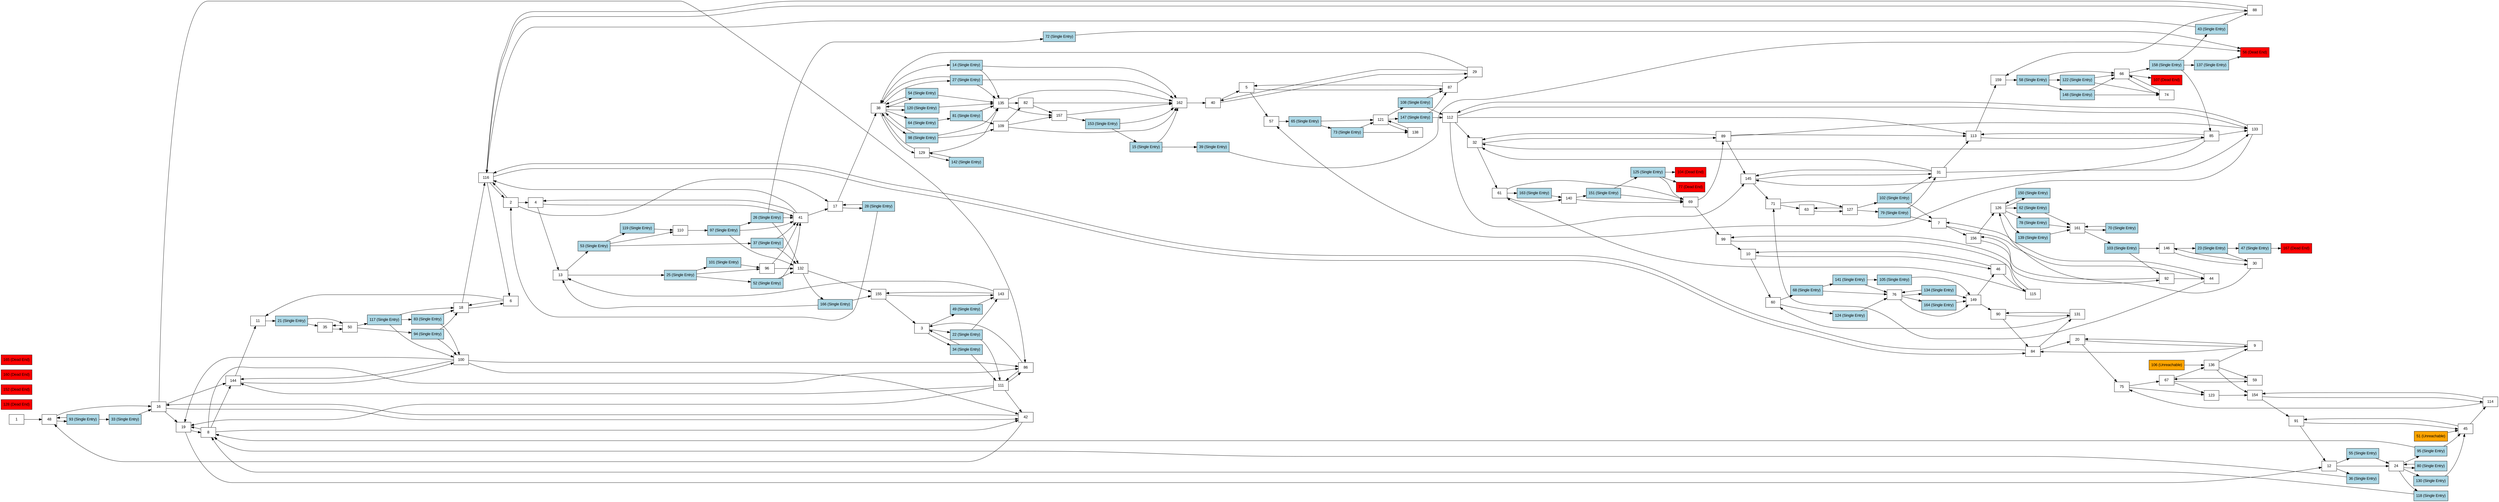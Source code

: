 digraph DungeonMap {
  rankdir=LR;
  node [shape=box, fontname="Arial"];
  node_1 [label="1"];
  node_2 [label="2"];
  node_3 [label="3"];
  node_4 [label="4"];
  node_5 [label="5"];
  node_6 [label="6"];
  node_7 [label="7"];
  node_8 [label="8"];
  node_9 [label="9"];
  node_10 [label="10"];
  node_11 [label="11"];
  node_12 [label="12"];
  node_13 [label="13"];
  node_14 [style=filled, fillcolor=lightblue, label="14 (Single Entry)"];
  node_15 [style=filled, fillcolor=lightblue, label="15 (Single Entry)"];
  node_16 [label="16"];
  node_17 [label="17"];
  node_18 [label="18"];
  node_19 [label="19"];
  node_20 [label="20"];
  node_21 [style=filled, fillcolor=lightblue, label="21 (Single Entry)"];
  node_22 [style=filled, fillcolor=lightblue, label="22 (Single Entry)"];
  node_23 [style=filled, fillcolor=lightblue, label="23 (Single Entry)"];
  node_24 [label="24"];
  node_25 [style=filled, fillcolor=lightblue, label="25 (Single Entry)"];
  node_26 [style=filled, fillcolor=lightblue, label="26 (Single Entry)"];
  node_27 [style=filled, fillcolor=lightblue, label="27 (Single Entry)"];
  node_28 [style=filled, fillcolor=lightblue, label="28 (Single Entry)"];
  node_29 [label="29"];
  node_30 [label="30"];
  node_31 [label="31"];
  node_32 [label="32"];
  node_33 [style=filled, fillcolor=lightblue, label="33 (Single Entry)"];
  node_34 [style=filled, fillcolor=lightblue, label="34 (Single Entry)"];
  node_35 [label="35"];
  node_36 [style=filled, fillcolor=lightblue, label="36 (Single Entry)"];
  node_37 [style=filled, fillcolor=lightblue, label="37 (Single Entry)"];
  node_38 [label="38"];
  node_39 [style=filled, fillcolor=lightblue, label="39 (Single Entry)"];
  node_40 [label="40"];
  node_41 [label="41"];
  node_42 [label="42"];
  node_43 [style=filled, fillcolor=lightblue, label="43 (Single Entry)"];
  node_44 [label="44"];
  node_45 [label="45"];
  node_46 [label="46"];
  node_47 [style=filled, fillcolor=lightblue, label="47 (Single Entry)"];
  node_48 [label="48"];
  node_49 [style=filled, fillcolor=lightblue, label="49 (Single Entry)"];
  node_50 [label="50"];
  node_51 [style=filled, fillcolor=orange, label="51 (Unreachable)"];
  node_52 [style=filled, fillcolor=lightblue, label="52 (Single Entry)"];
  node_53 [style=filled, fillcolor=lightblue, label="53 (Single Entry)"];
  node_54 [style=filled, fillcolor=lightblue, label="54 (Single Entry)"];
  node_55 [style=filled, fillcolor=lightblue, label="55 (Single Entry)"];
  node_56 [style=filled, fillcolor=red, label="56 (Dead End)"];
  node_57 [label="57"];
  node_58 [style=filled, fillcolor=lightblue, label="58 (Single Entry)"];
  node_59 [label="59"];
  node_60 [label="60"];
  node_61 [label="61"];
  node_62 [style=filled, fillcolor=lightblue, label="62 (Single Entry)"];
  node_63 [label="63"];
  node_64 [style=filled, fillcolor=lightblue, label="64 (Single Entry)"];
  node_65 [style=filled, fillcolor=lightblue, label="65 (Single Entry)"];
  node_66 [label="66"];
  node_67 [label="67"];
  node_68 [style=filled, fillcolor=lightblue, label="68 (Single Entry)"];
  node_69 [label="69"];
  node_70 [style=filled, fillcolor=lightblue, label="70 (Single Entry)"];
  node_71 [label="71"];
  node_72 [style=filled, fillcolor=lightblue, label="72 (Single Entry)"];
  node_73 [style=filled, fillcolor=lightblue, label="73 (Single Entry)"];
  node_74 [label="74"];
  node_75 [label="75"];
  node_76 [label="76"];
  node_77 [style=filled, fillcolor=red, label="77 (Dead End)"];
  node_78 [style=filled, fillcolor=lightblue, label="78 (Single Entry)"];
  node_79 [style=filled, fillcolor=lightblue, label="79 (Single Entry)"];
  node_80 [style=filled, fillcolor=lightblue, label="80 (Single Entry)"];
  node_81 [style=filled, fillcolor=lightblue, label="81 (Single Entry)"];
  node_82 [label="82"];
  node_83 [style=filled, fillcolor=lightblue, label="83 (Single Entry)"];
  node_84 [label="84"];
  node_85 [label="85"];
  node_86 [label="86"];
  node_87 [label="87"];
  node_88 [label="88"];
  node_89 [label="89"];
  node_90 [label="90"];
  node_91 [label="91"];
  node_92 [label="92"];
  node_93 [style=filled, fillcolor=lightblue, label="93 (Single Entry)"];
  node_94 [style=filled, fillcolor=lightblue, label="94 (Single Entry)"];
  node_95 [style=filled, fillcolor=lightblue, label="95 (Single Entry)"];
  node_96 [label="96"];
  node_97 [style=filled, fillcolor=lightblue, label="97 (Single Entry)"];
  node_98 [style=filled, fillcolor=lightblue, label="98 (Single Entry)"];
  node_99 [label="99"];
  node_100 [label="100"];
  node_101 [style=filled, fillcolor=lightblue, label="101 (Single Entry)"];
  node_102 [style=filled, fillcolor=lightblue, label="102 (Single Entry)"];
  node_103 [style=filled, fillcolor=lightblue, label="103 (Single Entry)"];
  node_104 [style=filled, fillcolor=red, label="104 (Dead End)"];
  node_105 [style=filled, fillcolor=lightblue, label="105 (Single Entry)"];
  node_106 [style=filled, fillcolor=orange, label="106 (Unreachable)"];
  node_107 [style=filled, fillcolor=red, label="107 (Dead End)"];
  node_108 [style=filled, fillcolor=lightblue, label="108 (Single Entry)"];
  node_109 [label="109"];
  node_110 [label="110"];
  node_111 [label="111"];
  node_112 [label="112"];
  node_113 [label="113"];
  node_114 [label="114"];
  node_115 [label="115"];
  node_116 [label="116"];
  node_117 [style=filled, fillcolor=lightblue, label="117 (Single Entry)"];
  node_118 [style=filled, fillcolor=lightblue, label="118 (Single Entry)"];
  node_119 [style=filled, fillcolor=lightblue, label="119 (Single Entry)"];
  node_120 [style=filled, fillcolor=lightblue, label="120 (Single Entry)"];
  node_121 [label="121"];
  node_122 [style=filled, fillcolor=lightblue, label="122 (Single Entry)"];
  node_123 [label="123"];
  node_124 [style=filled, fillcolor=lightblue, label="124 (Single Entry)"];
  node_125 [style=filled, fillcolor=lightblue, label="125 (Single Entry)"];
  node_126 [label="126"];
  node_127 [label="127"];
  node_128 [style=filled, fillcolor=red, label="128 (Dead End)"];
  node_129 [label="129"];
  node_130 [style=filled, fillcolor=lightblue, label="130 (Single Entry)"];
  node_131 [label="131"];
  node_132 [label="132"];
  node_133 [label="133"];
  node_134 [style=filled, fillcolor=lightblue, label="134 (Single Entry)"];
  node_135 [label="135"];
  node_136 [label="136"];
  node_137 [style=filled, fillcolor=lightblue, label="137 (Single Entry)"];
  node_138 [label="138"];
  node_139 [style=filled, fillcolor=lightblue, label="139 (Single Entry)"];
  node_140 [label="140"];
  node_141 [style=filled, fillcolor=lightblue, label="141 (Single Entry)"];
  node_142 [style=filled, fillcolor=lightblue, label="142 (Single Entry)"];
  node_143 [label="143"];
  node_144 [label="144"];
  node_145 [label="145"];
  node_146 [label="146"];
  node_147 [style=filled, fillcolor=lightblue, label="147 (Single Entry)"];
  node_148 [style=filled, fillcolor=lightblue, label="148 (Single Entry)"];
  node_149 [label="149"];
  node_150 [style=filled, fillcolor=lightblue, label="150 (Single Entry)"];
  node_151 [style=filled, fillcolor=lightblue, label="151 (Single Entry)"];
  node_152 [style=filled, fillcolor=red, label="152 (Dead End)"];
  node_153 [style=filled, fillcolor=lightblue, label="153 (Single Entry)"];
  node_154 [label="154"];
  node_155 [label="155"];
  node_156 [label="156"];
  node_157 [label="157"];
  node_158 [style=filled, fillcolor=lightblue, label="158 (Single Entry)"];
  node_159 [label="159"];
  node_160 [style=filled, fillcolor=red, label="160 (Dead End)"];
  node_161 [label="161"];
  node_162 [label="162"];
  node_163 [style=filled, fillcolor=lightblue, label="163 (Single Entry)"];
  node_164 [style=filled, fillcolor=lightblue, label="164 (Single Entry)"];
  node_165 [style=filled, fillcolor=red, label="165 (Dead End)"];
  node_166 [style=filled, fillcolor=lightblue, label="166 (Single Entry)"];
  node_167 [style=filled, fillcolor=red, label="167 (Dead End)"];
  node_1 -> node_48;
  node_2 -> node_116;
  node_2 -> node_4;
  node_2 -> node_17;
  node_3 -> node_34;
  node_3 -> node_49;
  node_3 -> node_22;
  node_4 -> node_13;
  node_4 -> node_41;
  node_5 -> node_57;
  node_5 -> node_87;
  node_6 -> node_11;
  node_6 -> node_18;
  node_7 -> node_156;
  node_7 -> node_44;
  node_8 -> node_86;
  node_8 -> node_19;
  node_8 -> node_144;
  node_8 -> node_42;
  node_9 -> node_84;
  node_9 -> node_20;
  node_10 -> node_60;
  node_10 -> node_46;
  node_11 -> node_21;
  node_12 -> node_24;
  node_12 -> node_36;
  node_12 -> node_55;
  node_13 -> node_25;
  node_13 -> node_53;
  node_14 -> node_135;
  node_14 -> node_162;
  node_15 -> node_39;
  node_15 -> node_162;
  node_16 -> node_86;
  node_16 -> node_19;
  node_16 -> node_144;
  node_16 -> node_42;
  node_17 -> node_38;
  node_17 -> node_28;
  node_18 -> node_116;
  node_18 -> node_6;
  node_19 -> node_12;
  node_19 -> node_8;
  node_20 -> node_75;
  node_20 -> node_9;
  node_21 -> node_35;
  node_21 -> node_50;
  node_22 -> node_111;
  node_22 -> node_143;
  node_23 -> node_47;
  node_23 -> node_30;
  node_24 -> node_95;
  node_24 -> node_130;
  node_24 -> node_118;
  node_24 -> node_80;
  node_25 -> node_52;
  node_25 -> node_96;
  node_25 -> node_101;
  node_26 -> node_72;
  node_26 -> node_132;
  node_26 -> node_41;
  node_27 -> node_135;
  node_27 -> node_38;
  node_27 -> node_162;
  node_28 -> node_2;
  node_28 -> node_17;
  node_29 -> node_38;
  node_29 -> node_40;
  node_30 -> node_126;
  node_30 -> node_146;
  node_31 -> node_113;
  node_31 -> node_145;
  node_31 -> node_133;
  node_31 -> node_32;
  node_32 -> node_61;
  node_32 -> node_89;
  node_33 -> node_16;
  node_34 -> node_3;
  node_34 -> node_111;
  node_35 -> node_50;
  node_36 -> node_8;
  node_37 -> node_132;
  node_37 -> node_41;
  node_38 -> node_27;
  node_38 -> node_14;
  node_38 -> node_54;
  node_38 -> node_98;
  node_38 -> node_120;
  node_38 -> node_64;
  node_38 -> node_129;
  node_39 -> node_56;
  node_40 -> node_5;
  node_40 -> node_29;
  node_41 -> node_17;
  node_41 -> node_4;
  node_41 -> node_116;
  node_42 -> node_48;
  node_42 -> node_16;
  node_43 -> node_116;
  node_43 -> node_88;
  node_44 -> node_71;
  node_44 -> node_7;
  node_45 -> node_114;
  node_45 -> node_91;
  node_46 -> node_115;
  node_46 -> node_10;
  node_47 -> node_167;
  node_48 -> node_93;
  node_48 -> node_16;
  node_49 -> node_143;
  node_50 -> node_94;
  node_50 -> node_35;
  node_50 -> node_117;
  node_51 -> node_45;
  node_52 -> node_132;
  node_52 -> node_41;
  node_53 -> node_110;
  node_53 -> node_119;
  node_53 -> node_37;
  node_54 -> node_38;
  node_54 -> node_135;
  node_55 -> node_24;
  node_57 -> node_65;
  node_58 -> node_66;
  node_58 -> node_148;
  node_58 -> node_122;
  node_59 -> node_67;
  node_60 -> node_68;
  node_60 -> node_124;
  node_61 -> node_140;
  node_61 -> node_69;
  node_61 -> node_163;
  node_62 -> node_161;
  node_63 -> node_127;
  node_64 -> node_81;
  node_65 -> node_121;
  node_65 -> node_73;
  node_66 -> node_158;
  node_66 -> node_74;
  node_66 -> node_107;
  node_67 -> node_59;
  node_67 -> node_136;
  node_67 -> node_123;
  node_68 -> node_76;
  node_68 -> node_141;
  node_69 -> node_89;
  node_69 -> node_99;
  node_70 -> node_161;
  node_71 -> node_127;
  node_71 -> node_63;
  node_72 -> node_56;
  node_73 -> node_121;
  node_73 -> node_138;
  node_74 -> node_66;
  node_75 -> node_123;
  node_75 -> node_67;
  node_76 -> node_164;
  node_76 -> node_134;
  node_76 -> node_149;
  node_78 -> node_161;
  node_79 -> node_7;
  node_79 -> node_31;
  node_80 -> node_24;
  node_81 -> node_109;
  node_81 -> node_135;
  node_82 -> node_157;
  node_82 -> node_162;
  node_83 -> node_18;
  node_83 -> node_100;
  node_84 -> node_116;
  node_84 -> node_20;
  node_84 -> node_131;
  node_85 -> node_113;
  node_85 -> node_133;
  node_85 -> node_32;
  node_85 -> node_145;
  node_86 -> node_3;
  node_86 -> node_111;
  node_87 -> node_29;
  node_87 -> node_5;
  node_88 -> node_159;
  node_88 -> node_116;
  node_89 -> node_133;
  node_89 -> node_32;
  node_89 -> node_113;
  node_89 -> node_145;
  node_90 -> node_84;
  node_90 -> node_131;
  node_91 -> node_12;
  node_91 -> node_45;
  node_92 -> node_44;
  node_92 -> node_156;
  node_93 -> node_33;
  node_93 -> node_48;
  node_94 -> node_100;
  node_94 -> node_18;
  node_95 -> node_8;
  node_95 -> node_45;
  node_96 -> node_132;
  node_96 -> node_41;
  node_97 -> node_132;
  node_97 -> node_41;
  node_97 -> node_26;
  node_98 -> node_109;
  node_98 -> node_38;
  node_98 -> node_135;
  node_99 -> node_10;
  node_99 -> node_115;
  node_100 -> node_42;
  node_100 -> node_86;
  node_100 -> node_19;
  node_100 -> node_144;
  node_101 -> node_96;
  node_102 -> node_7;
  node_102 -> node_31;
  node_103 -> node_146;
  node_103 -> node_92;
  node_105 -> node_149;
  node_106 -> node_136;
  node_108 -> node_112;
  node_108 -> node_87;
  node_109 -> node_157;
  node_109 -> node_162;
  node_109 -> node_82;
  node_110 -> node_97;
  node_111 -> node_86;
  node_111 -> node_19;
  node_111 -> node_144;
  node_111 -> node_42;
  node_112 -> node_32;
  node_112 -> node_133;
  node_112 -> node_145;
  node_112 -> node_113;
  node_113 -> node_159;
  node_113 -> node_85;
  node_114 -> node_75;
  node_114 -> node_154;
  node_115 -> node_61;
  node_115 -> node_99;
  node_116 -> node_2;
  node_116 -> node_84;
  node_116 -> node_6;
  node_116 -> node_88;
  node_117 -> node_83;
  node_117 -> node_100;
  node_117 -> node_18;
  node_118 -> node_8;
  node_119 -> node_110;
  node_120 -> node_38;
  node_120 -> node_135;
  node_121 -> node_147;
  node_121 -> node_108;
  node_121 -> node_138;
  node_122 -> node_74;
  node_122 -> node_66;
  node_123 -> node_154;
  node_124 -> node_76;
  node_125 -> node_104;
  node_125 -> node_77;
  node_125 -> node_69;
  node_126 -> node_62;
  node_126 -> node_78;
  node_126 -> node_139;
  node_126 -> node_150;
  node_127 -> node_102;
  node_127 -> node_79;
  node_127 -> node_63;
  node_129 -> node_135;
  node_129 -> node_38;
  node_129 -> node_142;
  node_130 -> node_45;
  node_131 -> node_60;
  node_131 -> node_90;
  node_132 -> node_155;
  node_132 -> node_166;
  node_133 -> node_57;
  node_133 -> node_112;
  node_134 -> node_76;
  node_134 -> node_149;
  node_135 -> node_157;
  node_135 -> node_162;
  node_135 -> node_82;
  node_136 -> node_154;
  node_136 -> node_9;
  node_136 -> node_59;
  node_137 -> node_56;
  node_138 -> node_121;
  node_139 -> node_161;
  node_140 -> node_69;
  node_140 -> node_151;
  node_141 -> node_105;
  node_141 -> node_76;
  node_142 -> node_129;
  node_143 -> node_13;
  node_143 -> node_155;
  node_144 -> node_11;
  node_144 -> node_100;
  node_145 -> node_71;
  node_145 -> node_31;
  node_146 -> node_23;
  node_146 -> node_30;
  node_147 -> node_87;
  node_147 -> node_112;
  node_148 -> node_66;
  node_148 -> node_74;
  node_149 -> node_90;
  node_149 -> node_46;
  node_150 -> node_126;
  node_151 -> node_125;
  node_151 -> node_69;
  node_153 -> node_15;
  node_153 -> node_162;
  node_154 -> node_91;
  node_154 -> node_114;
  node_155 -> node_3;
  node_155 -> node_143;
  node_156 -> node_126;
  node_156 -> node_92;
  node_157 -> node_153;
  node_157 -> node_162;
  node_158 -> node_137;
  node_158 -> node_43;
  node_158 -> node_85;
  node_159 -> node_58;
  node_161 -> node_70;
  node_161 -> node_103;
  node_162 -> node_40;
  node_163 -> node_140;
  node_164 -> node_149;
  node_166 -> node_13;
  node_166 -> node_155;
}
